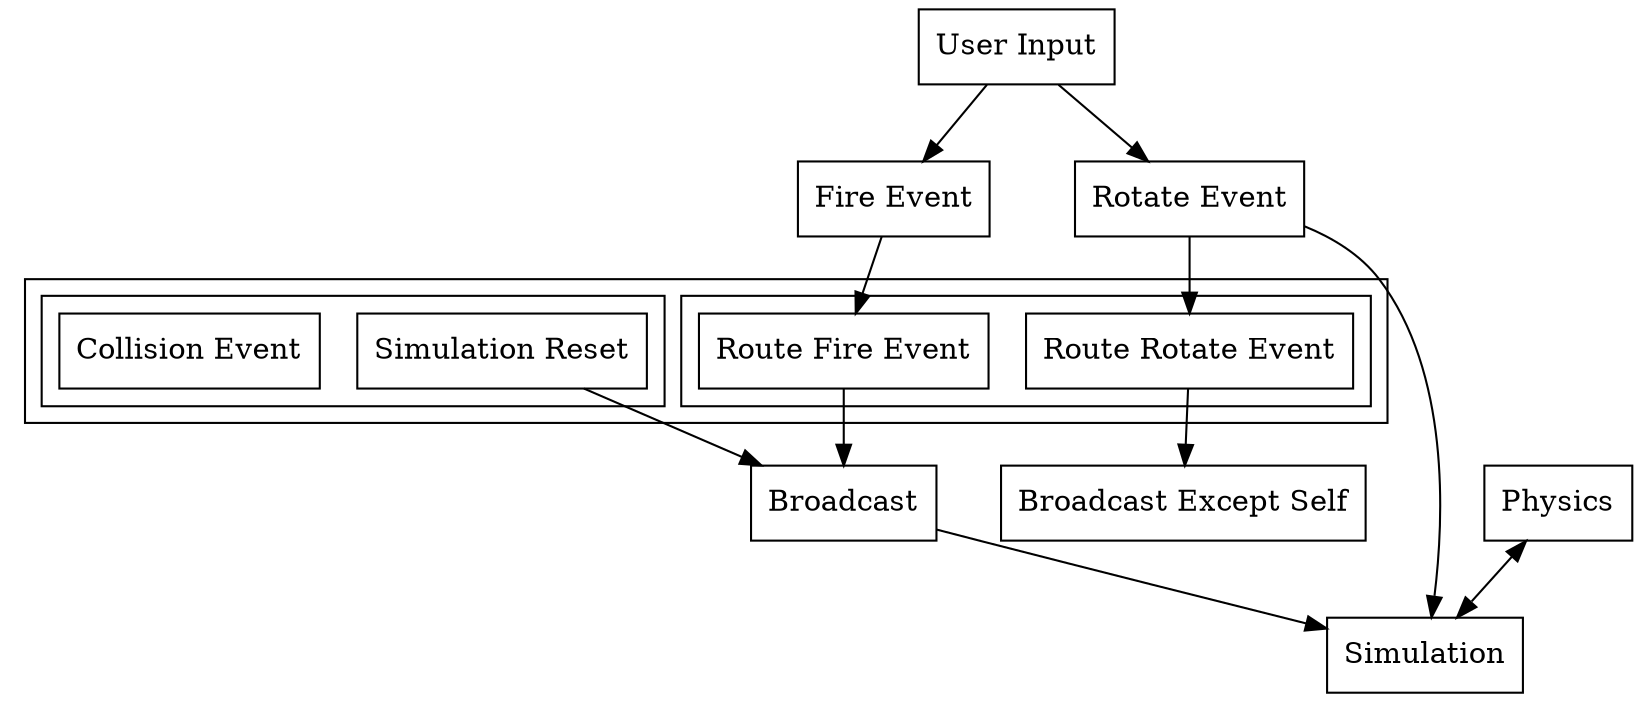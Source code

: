 digraph events {
  node [shape=record];

  user_input   [label = "User Input"];
  fire_event   [label = "Fire Event"];
  rotate_event [label = "Rotate Event"];
  simulation_reset [label = "Simulation Reset"];
  route_fire   [label = "Route Fire Event"];
  route_rotate [label = "Route Rotate Event"];
  simulation   [label = "Simulation"];
  broadcast    [label = "Broadcast"];
  broadcast_except    [label = "Broadcast Except Self"];
  collision_event [label = "Collision Event"];

  physics [label = "Physics"];

  physics -> simulation [dir=both];

  user_input -> rotate_event -> route_rotate;
  user_input -> fire_event -> route_fire -> broadcast;
  rotate_event -> simulation;
  simulation_reset -> broadcast;
  broadcast -> simulation;

  route_rotate -> broadcast_except;

  subgraph cluster_server {
	  subgraph cluster_server_o {
		  {rank=same simulation_reset collision_event}
	  }
	  subgraph cluster_server_r {
		  {rank=same route_fire route_rotate}
	  }
  }

}